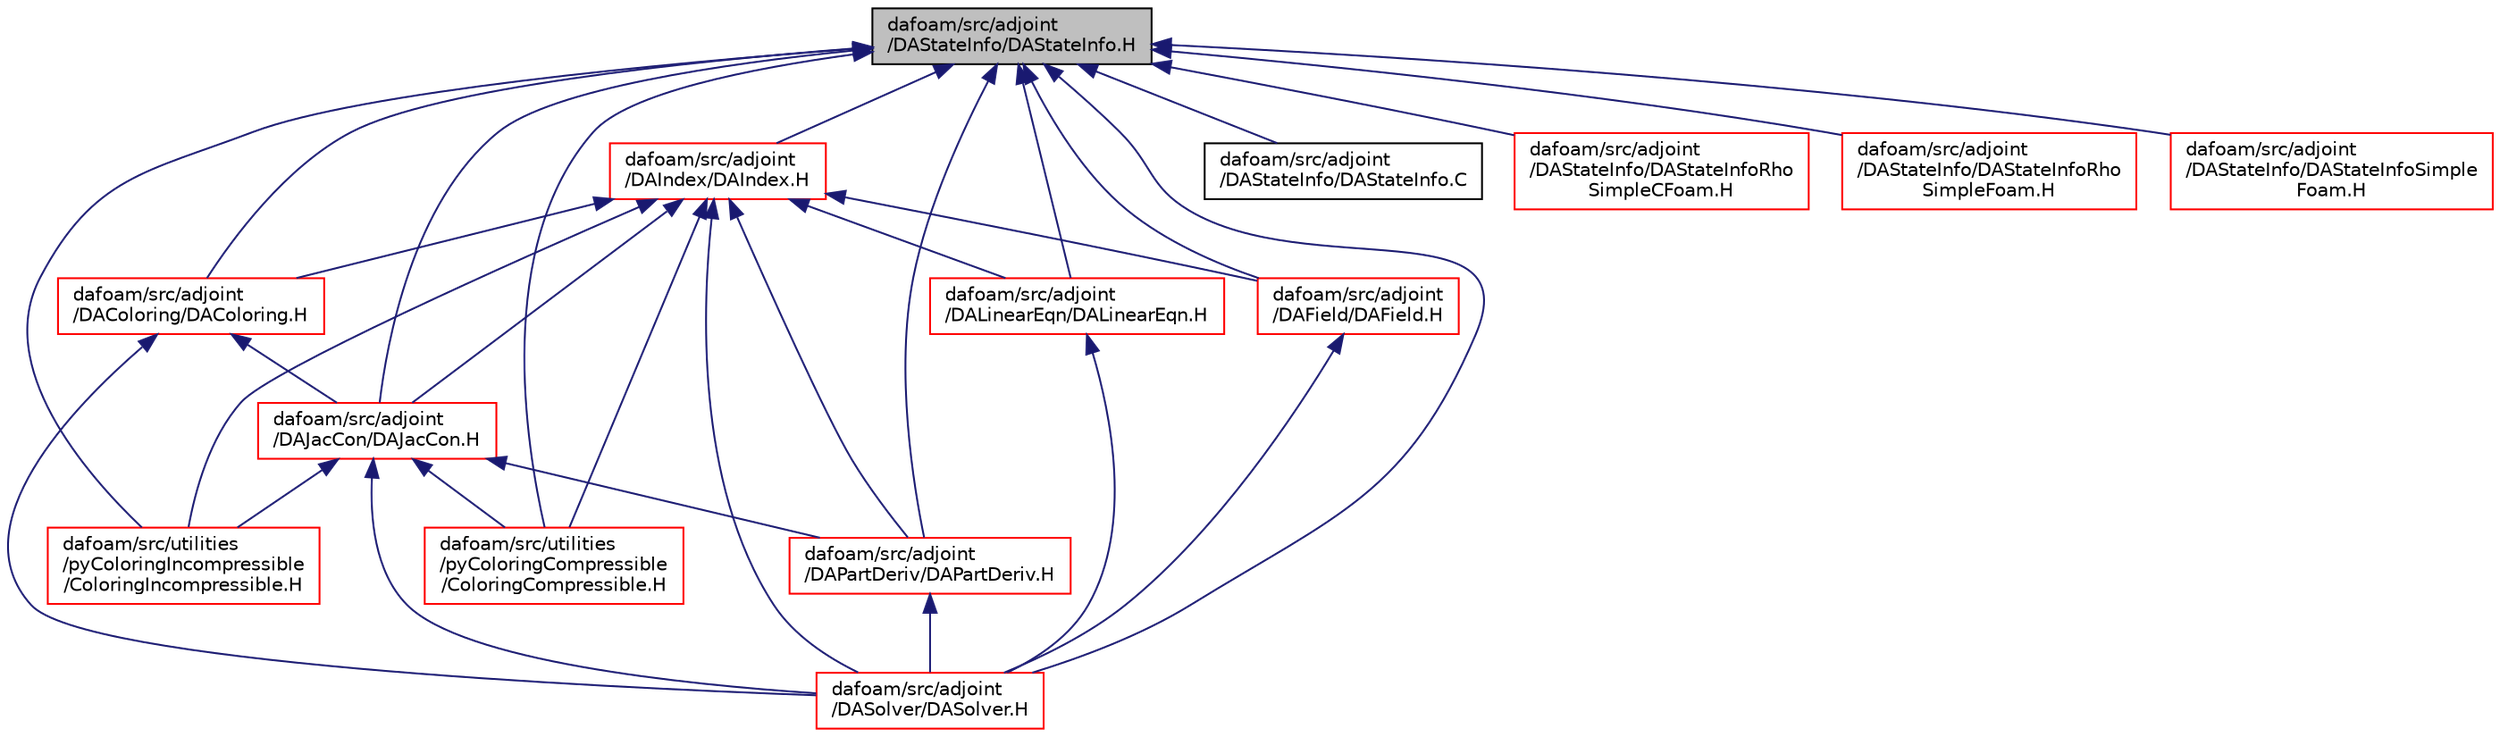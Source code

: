 digraph "dafoam/src/adjoint/DAStateInfo/DAStateInfo.H"
{
  bgcolor="transparent";
  edge [fontname="Helvetica",fontsize="10",labelfontname="Helvetica",labelfontsize="10"];
  node [fontname="Helvetica",fontsize="10",shape=record];
  Node22 [label="dafoam/src/adjoint\l/DAStateInfo/DAStateInfo.H",height=0.2,width=0.4,color="black", fillcolor="grey75", style="filled", fontcolor="black"];
  Node22 -> Node23 [dir="back",color="midnightblue",fontsize="10",style="solid",fontname="Helvetica"];
  Node23 [label="dafoam/src/adjoint\l/DAColoring/DAColoring.H",height=0.2,width=0.4,color="red",URL="$DAColoring_8H.html"];
  Node23 -> Node25 [dir="back",color="midnightblue",fontsize="10",style="solid",fontname="Helvetica"];
  Node25 [label="dafoam/src/adjoint\l/DAJacCon/DAJacCon.H",height=0.2,width=0.4,color="red",URL="$DAJacCon_8H.html"];
  Node25 -> Node33 [dir="back",color="midnightblue",fontsize="10",style="solid",fontname="Helvetica"];
  Node33 [label="dafoam/src/adjoint\l/DAPartDeriv/DAPartDeriv.H",height=0.2,width=0.4,color="red",URL="$DAPartDeriv_8H.html"];
  Node33 -> Node51 [dir="back",color="midnightblue",fontsize="10",style="solid",fontname="Helvetica"];
  Node51 [label="dafoam/src/adjoint\l/DASolver/DASolver.H",height=0.2,width=0.4,color="red",URL="$DASolver_8H.html"];
  Node25 -> Node51 [dir="back",color="midnightblue",fontsize="10",style="solid",fontname="Helvetica"];
  Node25 -> Node61 [dir="back",color="midnightblue",fontsize="10",style="solid",fontname="Helvetica"];
  Node61 [label="dafoam/src/utilities\l/pyColoringCompressible\l/ColoringCompressible.H",height=0.2,width=0.4,color="red",URL="$ColoringCompressible_8H.html"];
  Node25 -> Node63 [dir="back",color="midnightblue",fontsize="10",style="solid",fontname="Helvetica"];
  Node63 [label="dafoam/src/utilities\l/pyColoringIncompressible\l/ColoringIncompressible.H",height=0.2,width=0.4,color="red",URL="$ColoringIncompressible_8H.html"];
  Node23 -> Node51 [dir="back",color="midnightblue",fontsize="10",style="solid",fontname="Helvetica"];
  Node22 -> Node65 [dir="back",color="midnightblue",fontsize="10",style="solid",fontname="Helvetica"];
  Node65 [label="dafoam/src/adjoint\l/DAField/DAField.H",height=0.2,width=0.4,color="red",URL="$DAField_8H.html"];
  Node65 -> Node51 [dir="back",color="midnightblue",fontsize="10",style="solid",fontname="Helvetica"];
  Node22 -> Node81 [dir="back",color="midnightblue",fontsize="10",style="solid",fontname="Helvetica"];
  Node81 [label="dafoam/src/adjoint\l/DAIndex/DAIndex.H",height=0.2,width=0.4,color="red",URL="$DAIndex_8H.html"];
  Node81 -> Node23 [dir="back",color="midnightblue",fontsize="10",style="solid",fontname="Helvetica"];
  Node81 -> Node65 [dir="back",color="midnightblue",fontsize="10",style="solid",fontname="Helvetica"];
  Node81 -> Node25 [dir="back",color="midnightblue",fontsize="10",style="solid",fontname="Helvetica"];
  Node81 -> Node87 [dir="back",color="midnightblue",fontsize="10",style="solid",fontname="Helvetica"];
  Node87 [label="dafoam/src/adjoint\l/DALinearEqn/DALinearEqn.H",height=0.2,width=0.4,color="red",URL="$DALinearEqn_8H.html"];
  Node87 -> Node51 [dir="back",color="midnightblue",fontsize="10",style="solid",fontname="Helvetica"];
  Node81 -> Node33 [dir="back",color="midnightblue",fontsize="10",style="solid",fontname="Helvetica"];
  Node81 -> Node51 [dir="back",color="midnightblue",fontsize="10",style="solid",fontname="Helvetica"];
  Node81 -> Node61 [dir="back",color="midnightblue",fontsize="10",style="solid",fontname="Helvetica"];
  Node81 -> Node63 [dir="back",color="midnightblue",fontsize="10",style="solid",fontname="Helvetica"];
  Node22 -> Node25 [dir="back",color="midnightblue",fontsize="10",style="solid",fontname="Helvetica"];
  Node22 -> Node87 [dir="back",color="midnightblue",fontsize="10",style="solid",fontname="Helvetica"];
  Node22 -> Node33 [dir="back",color="midnightblue",fontsize="10",style="solid",fontname="Helvetica"];
  Node22 -> Node51 [dir="back",color="midnightblue",fontsize="10",style="solid",fontname="Helvetica"];
  Node22 -> Node89 [dir="back",color="midnightblue",fontsize="10",style="solid",fontname="Helvetica"];
  Node89 [label="dafoam/src/adjoint\l/DAStateInfo/DAStateInfo.C",height=0.2,width=0.4,color="black",URL="$DAStateInfo_8C.html"];
  Node22 -> Node90 [dir="back",color="midnightblue",fontsize="10",style="solid",fontname="Helvetica"];
  Node90 [label="dafoam/src/adjoint\l/DAStateInfo/DAStateInfoRho\lSimpleCFoam.H",height=0.2,width=0.4,color="red",URL="$DAStateInfoRhoSimpleCFoam_8H.html"];
  Node22 -> Node92 [dir="back",color="midnightblue",fontsize="10",style="solid",fontname="Helvetica"];
  Node92 [label="dafoam/src/adjoint\l/DAStateInfo/DAStateInfoRho\lSimpleFoam.H",height=0.2,width=0.4,color="red",URL="$DAStateInfoRhoSimpleFoam_8H.html"];
  Node22 -> Node94 [dir="back",color="midnightblue",fontsize="10",style="solid",fontname="Helvetica"];
  Node94 [label="dafoam/src/adjoint\l/DAStateInfo/DAStateInfoSimple\lFoam.H",height=0.2,width=0.4,color="red",URL="$DAStateInfoSimpleFoam_8H.html"];
  Node22 -> Node61 [dir="back",color="midnightblue",fontsize="10",style="solid",fontname="Helvetica"];
  Node22 -> Node63 [dir="back",color="midnightblue",fontsize="10",style="solid",fontname="Helvetica"];
}
